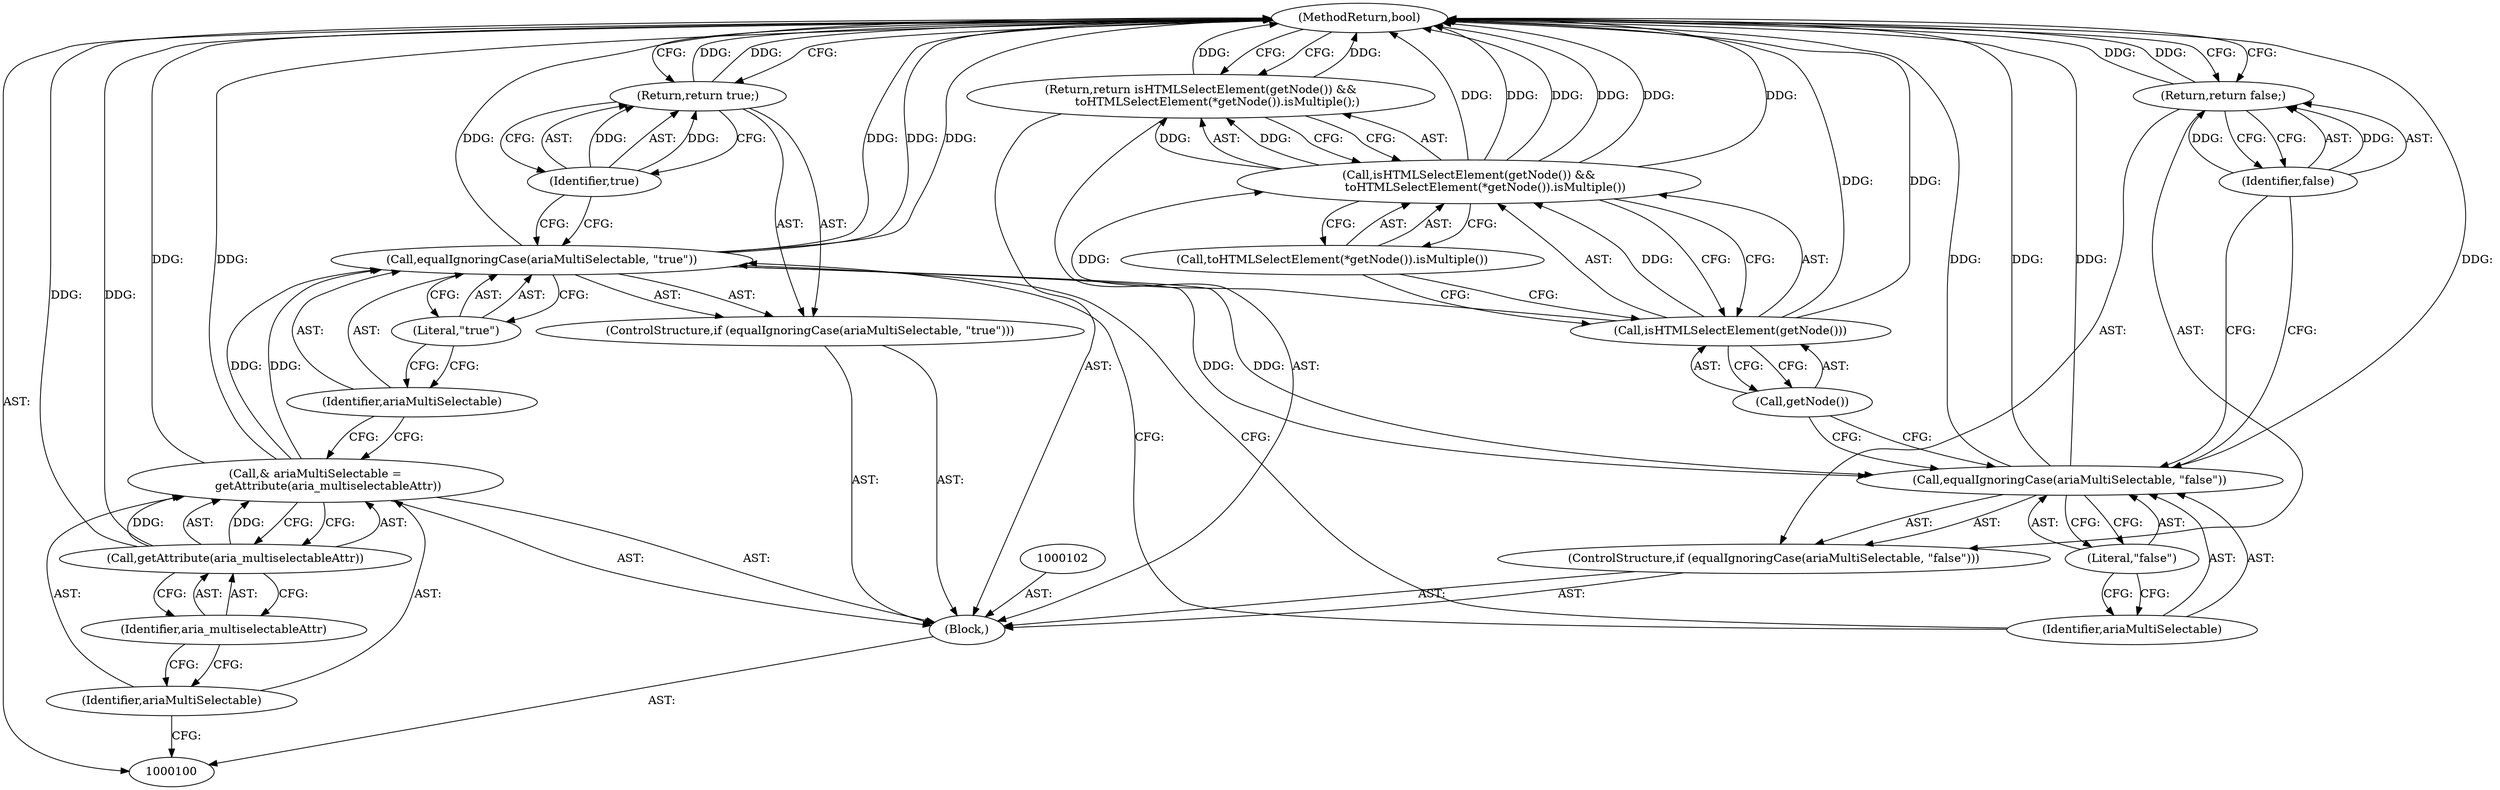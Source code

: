 digraph "1_Chrome_d27468a832d5316884bd02f459cbf493697fd7e1_15" {
"1000124" [label="(MethodReturn,bool)"];
"1000101" [label="(Block,)"];
"1000123" [label="(Call,toHTMLSelectElement(*getNode()).isMultiple())"];
"1000103" [label="(Call,& ariaMultiSelectable =\n       getAttribute(aria_multiselectableAttr))"];
"1000104" [label="(Identifier,ariaMultiSelectable)"];
"1000106" [label="(Identifier,aria_multiselectableAttr)"];
"1000105" [label="(Call,getAttribute(aria_multiselectableAttr))"];
"1000107" [label="(ControlStructure,if (equalIgnoringCase(ariaMultiSelectable, \"true\")))"];
"1000109" [label="(Identifier,ariaMultiSelectable)"];
"1000110" [label="(Literal,\"true\")"];
"1000108" [label="(Call,equalIgnoringCase(ariaMultiSelectable, \"true\"))"];
"1000112" [label="(Identifier,true)"];
"1000111" [label="(Return,return true;)"];
"1000113" [label="(ControlStructure,if (equalIgnoringCase(ariaMultiSelectable, \"false\")))"];
"1000115" [label="(Identifier,ariaMultiSelectable)"];
"1000116" [label="(Literal,\"false\")"];
"1000114" [label="(Call,equalIgnoringCase(ariaMultiSelectable, \"false\"))"];
"1000118" [label="(Identifier,false)"];
"1000117" [label="(Return,return false;)"];
"1000120" [label="(Call,isHTMLSelectElement(getNode()) &&\n         toHTMLSelectElement(*getNode()).isMultiple())"];
"1000121" [label="(Call,isHTMLSelectElement(getNode()))"];
"1000119" [label="(Return,return isHTMLSelectElement(getNode()) &&\n         toHTMLSelectElement(*getNode()).isMultiple();)"];
"1000122" [label="(Call,getNode())"];
"1000124" -> "1000100"  [label="AST: "];
"1000124" -> "1000111"  [label="CFG: "];
"1000124" -> "1000117"  [label="CFG: "];
"1000124" -> "1000119"  [label="CFG: "];
"1000111" -> "1000124"  [label="DDG: "];
"1000108" -> "1000124"  [label="DDG: "];
"1000108" -> "1000124"  [label="DDG: "];
"1000103" -> "1000124"  [label="DDG: "];
"1000114" -> "1000124"  [label="DDG: "];
"1000114" -> "1000124"  [label="DDG: "];
"1000120" -> "1000124"  [label="DDG: "];
"1000120" -> "1000124"  [label="DDG: "];
"1000120" -> "1000124"  [label="DDG: "];
"1000121" -> "1000124"  [label="DDG: "];
"1000105" -> "1000124"  [label="DDG: "];
"1000117" -> "1000124"  [label="DDG: "];
"1000119" -> "1000124"  [label="DDG: "];
"1000101" -> "1000100"  [label="AST: "];
"1000102" -> "1000101"  [label="AST: "];
"1000103" -> "1000101"  [label="AST: "];
"1000107" -> "1000101"  [label="AST: "];
"1000113" -> "1000101"  [label="AST: "];
"1000119" -> "1000101"  [label="AST: "];
"1000123" -> "1000120"  [label="AST: "];
"1000123" -> "1000121"  [label="CFG: "];
"1000120" -> "1000123"  [label="CFG: "];
"1000103" -> "1000101"  [label="AST: "];
"1000103" -> "1000105"  [label="CFG: "];
"1000104" -> "1000103"  [label="AST: "];
"1000105" -> "1000103"  [label="AST: "];
"1000109" -> "1000103"  [label="CFG: "];
"1000103" -> "1000124"  [label="DDG: "];
"1000105" -> "1000103"  [label="DDG: "];
"1000103" -> "1000108"  [label="DDG: "];
"1000104" -> "1000103"  [label="AST: "];
"1000104" -> "1000100"  [label="CFG: "];
"1000106" -> "1000104"  [label="CFG: "];
"1000106" -> "1000105"  [label="AST: "];
"1000106" -> "1000104"  [label="CFG: "];
"1000105" -> "1000106"  [label="CFG: "];
"1000105" -> "1000103"  [label="AST: "];
"1000105" -> "1000106"  [label="CFG: "];
"1000106" -> "1000105"  [label="AST: "];
"1000103" -> "1000105"  [label="CFG: "];
"1000105" -> "1000124"  [label="DDG: "];
"1000105" -> "1000103"  [label="DDG: "];
"1000107" -> "1000101"  [label="AST: "];
"1000108" -> "1000107"  [label="AST: "];
"1000111" -> "1000107"  [label="AST: "];
"1000109" -> "1000108"  [label="AST: "];
"1000109" -> "1000103"  [label="CFG: "];
"1000110" -> "1000109"  [label="CFG: "];
"1000110" -> "1000108"  [label="AST: "];
"1000110" -> "1000109"  [label="CFG: "];
"1000108" -> "1000110"  [label="CFG: "];
"1000108" -> "1000107"  [label="AST: "];
"1000108" -> "1000110"  [label="CFG: "];
"1000109" -> "1000108"  [label="AST: "];
"1000110" -> "1000108"  [label="AST: "];
"1000112" -> "1000108"  [label="CFG: "];
"1000115" -> "1000108"  [label="CFG: "];
"1000108" -> "1000124"  [label="DDG: "];
"1000108" -> "1000124"  [label="DDG: "];
"1000103" -> "1000108"  [label="DDG: "];
"1000108" -> "1000114"  [label="DDG: "];
"1000112" -> "1000111"  [label="AST: "];
"1000112" -> "1000108"  [label="CFG: "];
"1000111" -> "1000112"  [label="CFG: "];
"1000112" -> "1000111"  [label="DDG: "];
"1000111" -> "1000107"  [label="AST: "];
"1000111" -> "1000112"  [label="CFG: "];
"1000112" -> "1000111"  [label="AST: "];
"1000124" -> "1000111"  [label="CFG: "];
"1000111" -> "1000124"  [label="DDG: "];
"1000112" -> "1000111"  [label="DDG: "];
"1000113" -> "1000101"  [label="AST: "];
"1000114" -> "1000113"  [label="AST: "];
"1000117" -> "1000113"  [label="AST: "];
"1000115" -> "1000114"  [label="AST: "];
"1000115" -> "1000108"  [label="CFG: "];
"1000116" -> "1000115"  [label="CFG: "];
"1000116" -> "1000114"  [label="AST: "];
"1000116" -> "1000115"  [label="CFG: "];
"1000114" -> "1000116"  [label="CFG: "];
"1000114" -> "1000113"  [label="AST: "];
"1000114" -> "1000116"  [label="CFG: "];
"1000115" -> "1000114"  [label="AST: "];
"1000116" -> "1000114"  [label="AST: "];
"1000118" -> "1000114"  [label="CFG: "];
"1000122" -> "1000114"  [label="CFG: "];
"1000114" -> "1000124"  [label="DDG: "];
"1000114" -> "1000124"  [label="DDG: "];
"1000108" -> "1000114"  [label="DDG: "];
"1000118" -> "1000117"  [label="AST: "];
"1000118" -> "1000114"  [label="CFG: "];
"1000117" -> "1000118"  [label="CFG: "];
"1000118" -> "1000117"  [label="DDG: "];
"1000117" -> "1000113"  [label="AST: "];
"1000117" -> "1000118"  [label="CFG: "];
"1000118" -> "1000117"  [label="AST: "];
"1000124" -> "1000117"  [label="CFG: "];
"1000117" -> "1000124"  [label="DDG: "];
"1000118" -> "1000117"  [label="DDG: "];
"1000120" -> "1000119"  [label="AST: "];
"1000120" -> "1000121"  [label="CFG: "];
"1000120" -> "1000123"  [label="CFG: "];
"1000121" -> "1000120"  [label="AST: "];
"1000123" -> "1000120"  [label="AST: "];
"1000119" -> "1000120"  [label="CFG: "];
"1000120" -> "1000124"  [label="DDG: "];
"1000120" -> "1000124"  [label="DDG: "];
"1000120" -> "1000124"  [label="DDG: "];
"1000120" -> "1000119"  [label="DDG: "];
"1000121" -> "1000120"  [label="DDG: "];
"1000121" -> "1000120"  [label="AST: "];
"1000121" -> "1000122"  [label="CFG: "];
"1000122" -> "1000121"  [label="AST: "];
"1000123" -> "1000121"  [label="CFG: "];
"1000120" -> "1000121"  [label="CFG: "];
"1000121" -> "1000124"  [label="DDG: "];
"1000121" -> "1000120"  [label="DDG: "];
"1000119" -> "1000101"  [label="AST: "];
"1000119" -> "1000120"  [label="CFG: "];
"1000120" -> "1000119"  [label="AST: "];
"1000124" -> "1000119"  [label="CFG: "];
"1000119" -> "1000124"  [label="DDG: "];
"1000120" -> "1000119"  [label="DDG: "];
"1000122" -> "1000121"  [label="AST: "];
"1000122" -> "1000114"  [label="CFG: "];
"1000121" -> "1000122"  [label="CFG: "];
}
